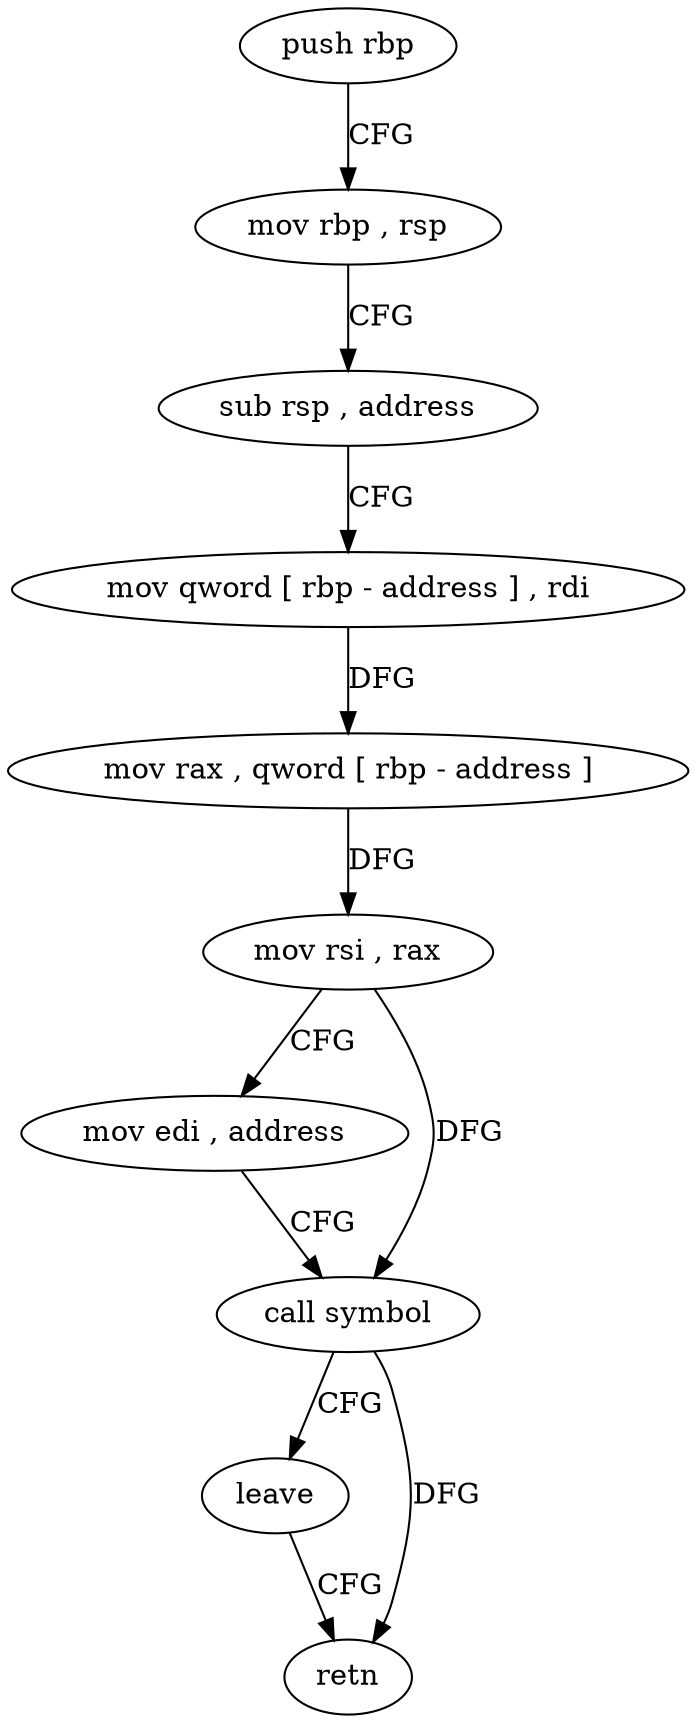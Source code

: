 digraph "func" {
"4365033" [label = "push rbp" ]
"4365034" [label = "mov rbp , rsp" ]
"4365037" [label = "sub rsp , address" ]
"4365041" [label = "mov qword [ rbp - address ] , rdi" ]
"4365045" [label = "mov rax , qword [ rbp - address ]" ]
"4365049" [label = "mov rsi , rax" ]
"4365052" [label = "mov edi , address" ]
"4365057" [label = "call symbol" ]
"4365062" [label = "leave" ]
"4365063" [label = "retn" ]
"4365033" -> "4365034" [ label = "CFG" ]
"4365034" -> "4365037" [ label = "CFG" ]
"4365037" -> "4365041" [ label = "CFG" ]
"4365041" -> "4365045" [ label = "DFG" ]
"4365045" -> "4365049" [ label = "DFG" ]
"4365049" -> "4365052" [ label = "CFG" ]
"4365049" -> "4365057" [ label = "DFG" ]
"4365052" -> "4365057" [ label = "CFG" ]
"4365057" -> "4365062" [ label = "CFG" ]
"4365057" -> "4365063" [ label = "DFG" ]
"4365062" -> "4365063" [ label = "CFG" ]
}
